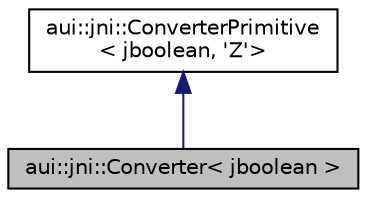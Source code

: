 digraph "aui::jni::Converter&lt; jboolean &gt;"
{
 // LATEX_PDF_SIZE
  edge [fontname="Helvetica",fontsize="10",labelfontname="Helvetica",labelfontsize="10"];
  node [fontname="Helvetica",fontsize="10",shape=record];
  Node1 [label="aui::jni::Converter\< jboolean \>",height=0.2,width=0.4,color="black", fillcolor="grey75", style="filled", fontcolor="black",tooltip=" "];
  Node2 -> Node1 [dir="back",color="midnightblue",fontsize="10",style="solid",fontname="Helvetica"];
  Node2 [label="aui::jni::ConverterPrimitive\l\< jboolean, 'Z'\>",height=0.2,width=0.4,color="black", fillcolor="white", style="filled",URL="$structaui_1_1jni_1_1ConverterPrimitive.html",tooltip=" "];
}
